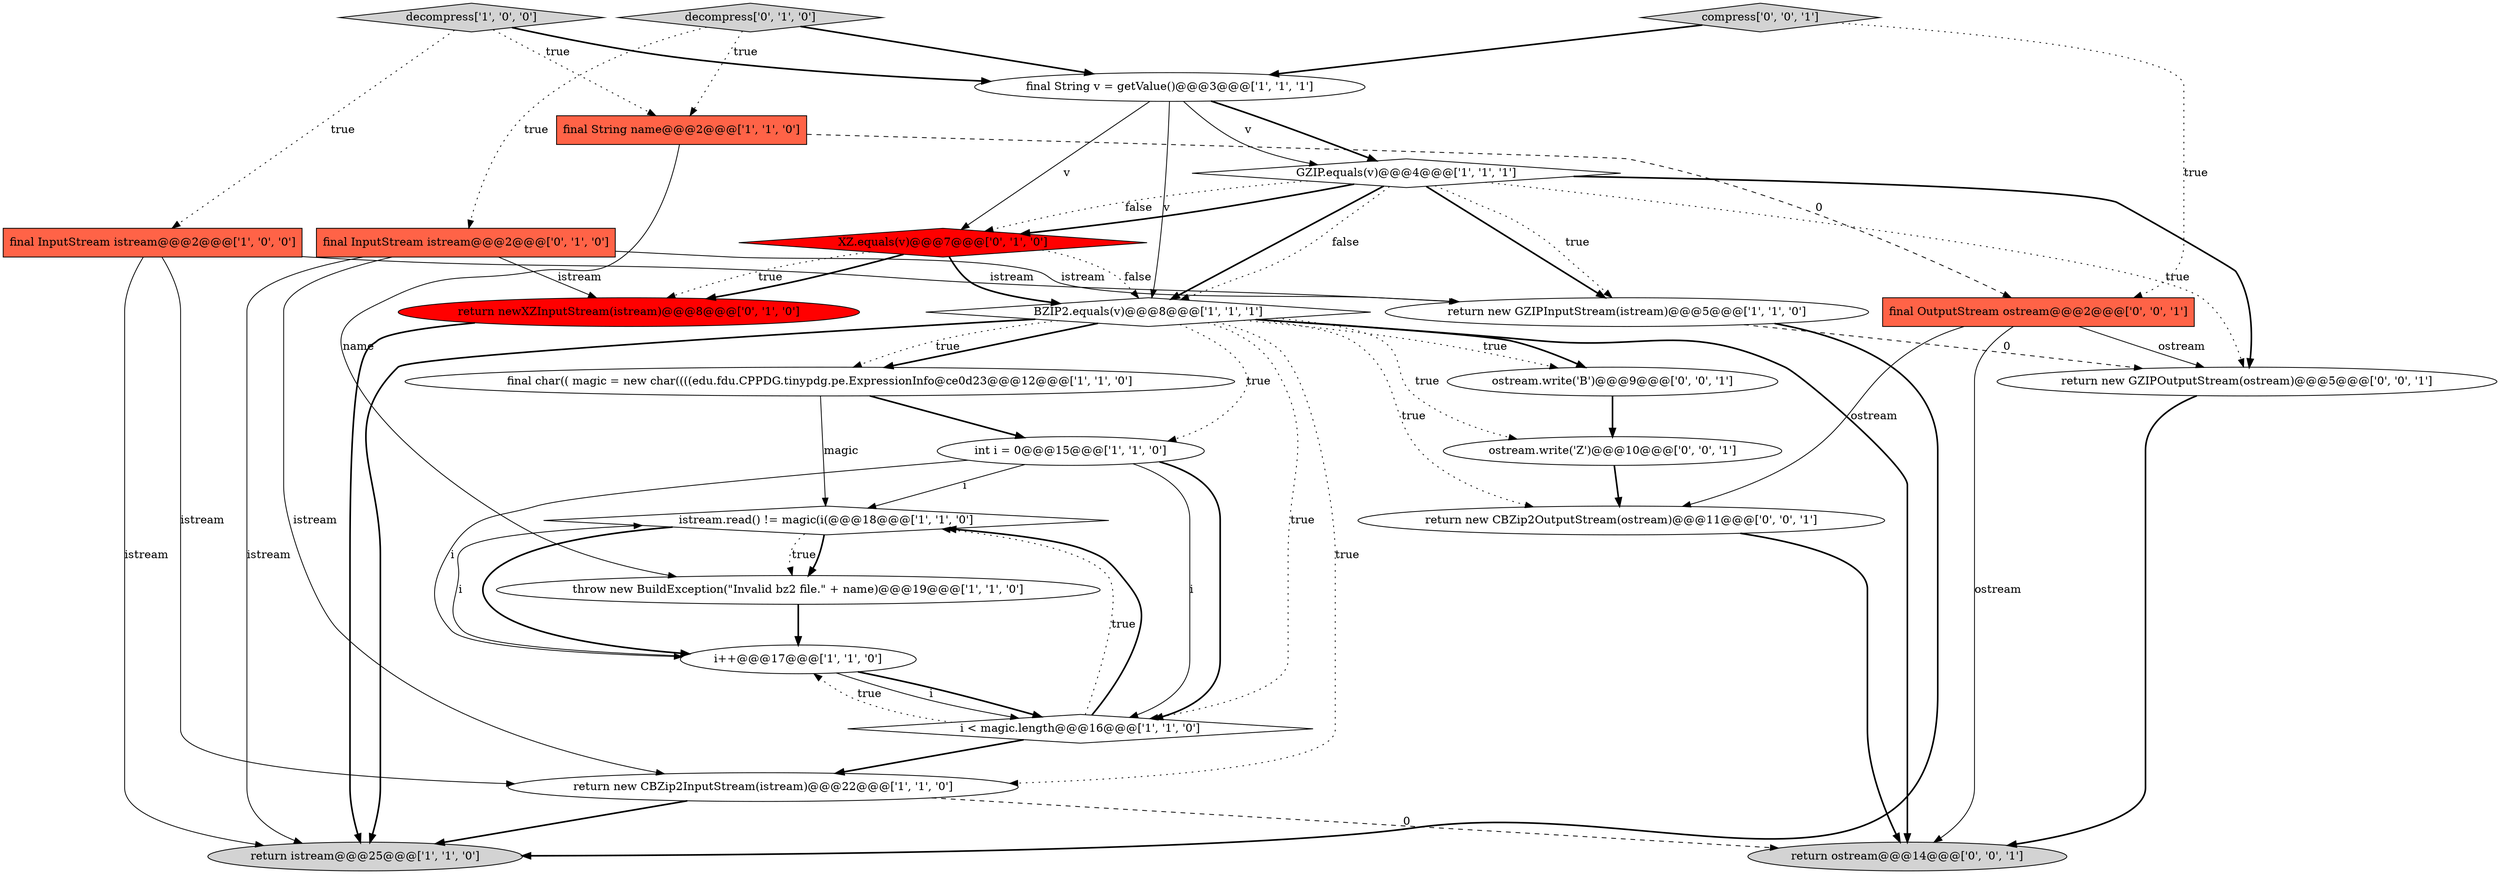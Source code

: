 digraph {
1 [style = filled, label = "final String v = getValue()@@@3@@@['1', '1', '1']", fillcolor = white, shape = ellipse image = "AAA0AAABBB1BBB"];
6 [style = filled, label = "BZIP2.equals(v)@@@8@@@['1', '1', '1']", fillcolor = white, shape = diamond image = "AAA0AAABBB1BBB"];
19 [style = filled, label = "final OutputStream ostream@@@2@@@['0', '0', '1']", fillcolor = tomato, shape = box image = "AAA0AAABBB3BBB"];
8 [style = filled, label = "int i = 0@@@15@@@['1', '1', '0']", fillcolor = white, shape = ellipse image = "AAA0AAABBB1BBB"];
20 [style = filled, label = "ostream.write('Z')@@@10@@@['0', '0', '1']", fillcolor = white, shape = ellipse image = "AAA0AAABBB3BBB"];
14 [style = filled, label = "decompress['1', '0', '0']", fillcolor = lightgray, shape = diamond image = "AAA0AAABBB1BBB"];
7 [style = filled, label = "final InputStream istream@@@2@@@['1', '0', '0']", fillcolor = tomato, shape = box image = "AAA0AAABBB1BBB"];
18 [style = filled, label = "XZ.equals(v)@@@7@@@['0', '1', '0']", fillcolor = red, shape = diamond image = "AAA1AAABBB2BBB"];
13 [style = filled, label = "istream.read() != magic(i(@@@18@@@['1', '1', '0']", fillcolor = white, shape = diamond image = "AAA0AAABBB1BBB"];
3 [style = filled, label = "throw new BuildException(\"Invalid bz2 file.\" + name)@@@19@@@['1', '1', '0']", fillcolor = white, shape = ellipse image = "AAA0AAABBB1BBB"];
11 [style = filled, label = "return istream@@@25@@@['1', '1', '0']", fillcolor = lightgray, shape = ellipse image = "AAA0AAABBB1BBB"];
25 [style = filled, label = "ostream.write('B')@@@9@@@['0', '0', '1']", fillcolor = white, shape = ellipse image = "AAA0AAABBB3BBB"];
5 [style = filled, label = "GZIP.equals(v)@@@4@@@['1', '1', '1']", fillcolor = white, shape = diamond image = "AAA0AAABBB1BBB"];
0 [style = filled, label = "i < magic.length@@@16@@@['1', '1', '0']", fillcolor = white, shape = diamond image = "AAA0AAABBB1BBB"];
10 [style = filled, label = "return new GZIPInputStream(istream)@@@5@@@['1', '1', '0']", fillcolor = white, shape = ellipse image = "AAA0AAABBB1BBB"];
22 [style = filled, label = "return new CBZip2OutputStream(ostream)@@@11@@@['0', '0', '1']", fillcolor = white, shape = ellipse image = "AAA0AAABBB3BBB"];
16 [style = filled, label = "decompress['0', '1', '0']", fillcolor = lightgray, shape = diamond image = "AAA0AAABBB2BBB"];
17 [style = filled, label = "final InputStream istream@@@2@@@['0', '1', '0']", fillcolor = tomato, shape = box image = "AAA0AAABBB2BBB"];
12 [style = filled, label = "return new CBZip2InputStream(istream)@@@22@@@['1', '1', '0']", fillcolor = white, shape = ellipse image = "AAA0AAABBB1BBB"];
21 [style = filled, label = "compress['0', '0', '1']", fillcolor = lightgray, shape = diamond image = "AAA0AAABBB3BBB"];
9 [style = filled, label = "final String name@@@2@@@['1', '1', '0']", fillcolor = tomato, shape = box image = "AAA0AAABBB1BBB"];
24 [style = filled, label = "return ostream@@@14@@@['0', '0', '1']", fillcolor = lightgray, shape = ellipse image = "AAA0AAABBB3BBB"];
23 [style = filled, label = "return new GZIPOutputStream(ostream)@@@5@@@['0', '0', '1']", fillcolor = white, shape = ellipse image = "AAA0AAABBB3BBB"];
2 [style = filled, label = "i++@@@17@@@['1', '1', '0']", fillcolor = white, shape = ellipse image = "AAA0AAABBB1BBB"];
4 [style = filled, label = "final char(( magic = new char((((edu.fdu.CPPDG.tinypdg.pe.ExpressionInfo@ce0d23@@@12@@@['1', '1', '0']", fillcolor = white, shape = ellipse image = "AAA0AAABBB1BBB"];
15 [style = filled, label = "return newXZInputStream(istream)@@@8@@@['0', '1', '0']", fillcolor = red, shape = ellipse image = "AAA1AAABBB2BBB"];
17->10 [style = solid, label="istream"];
1->5 [style = bold, label=""];
7->12 [style = solid, label="istream"];
7->10 [style = solid, label="istream"];
5->10 [style = bold, label=""];
8->0 [style = solid, label="i"];
16->9 [style = dotted, label="true"];
5->18 [style = dotted, label="false"];
0->13 [style = dotted, label="true"];
0->13 [style = bold, label=""];
5->23 [style = bold, label=""];
13->3 [style = dotted, label="true"];
17->12 [style = solid, label="istream"];
5->10 [style = dotted, label="true"];
4->13 [style = solid, label="magic"];
0->12 [style = bold, label=""];
16->17 [style = dotted, label="true"];
5->23 [style = dotted, label="true"];
12->11 [style = bold, label=""];
18->15 [style = bold, label=""];
18->15 [style = dotted, label="true"];
6->24 [style = bold, label=""];
2->13 [style = solid, label="i"];
19->23 [style = solid, label="ostream"];
5->18 [style = bold, label=""];
17->15 [style = solid, label="istream"];
6->22 [style = dotted, label="true"];
1->5 [style = solid, label="v"];
1->18 [style = solid, label="v"];
14->1 [style = bold, label=""];
8->13 [style = solid, label="i"];
20->22 [style = bold, label=""];
6->20 [style = dotted, label="true"];
8->0 [style = bold, label=""];
18->6 [style = dotted, label="false"];
9->3 [style = solid, label="name"];
9->19 [style = dashed, label="0"];
6->4 [style = bold, label=""];
25->20 [style = bold, label=""];
23->24 [style = bold, label=""];
2->0 [style = bold, label=""];
19->24 [style = solid, label="ostream"];
5->6 [style = bold, label=""];
13->3 [style = bold, label=""];
3->2 [style = bold, label=""];
15->11 [style = bold, label=""];
18->6 [style = bold, label=""];
16->1 [style = bold, label=""];
5->6 [style = dotted, label="false"];
6->4 [style = dotted, label="true"];
6->8 [style = dotted, label="true"];
7->11 [style = solid, label="istream"];
6->11 [style = bold, label=""];
1->6 [style = solid, label="v"];
21->1 [style = bold, label=""];
14->7 [style = dotted, label="true"];
6->25 [style = dotted, label="true"];
21->19 [style = dotted, label="true"];
12->24 [style = dashed, label="0"];
2->0 [style = solid, label="i"];
17->11 [style = solid, label="istream"];
4->8 [style = bold, label=""];
6->12 [style = dotted, label="true"];
6->0 [style = dotted, label="true"];
22->24 [style = bold, label=""];
0->2 [style = dotted, label="true"];
14->9 [style = dotted, label="true"];
19->22 [style = solid, label="ostream"];
10->23 [style = dashed, label="0"];
8->2 [style = solid, label="i"];
6->25 [style = bold, label=""];
13->2 [style = bold, label=""];
10->11 [style = bold, label=""];
}
